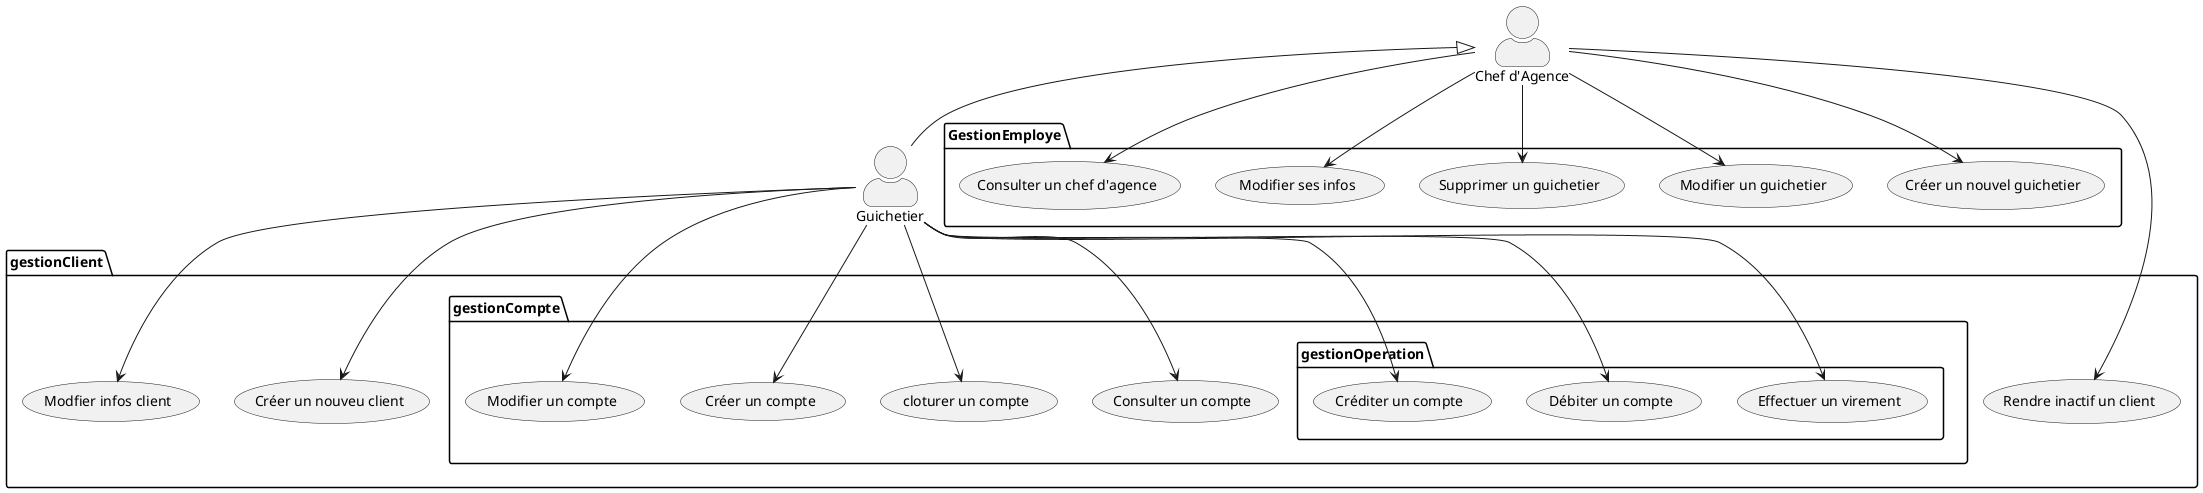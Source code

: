 @startuml
skinparam actorStyle awesome
"Chef d'Agence" as Admin
"Guichetier" as User

package GestionEmploye {
    "Consulter un guichetier" as (CGuich)
    "Créer un nouvel guichetier" as (CGuich)
    "Modifier un guichetier" as (MGuich)
    "Supprimer un guichetier" as (SGuich)
    "Modifier ses infos" as (MChef)
    "Consulter un chef d'agence" as (CChef)
}

package gestionClient {
    "Rendre inactif un client" as (RICpt)
    "Modfier infos client" as (MC)
    "Créer un nouveu client" as (CCli)
    
    package gestionCompte {
        "Consulter un compte" as (CCpt)
        "cloturer un compte" as (ClCpt)
        "Créer un compte" as (CrCpt)
        "Modifier un compte" as (MCpt)
        package gestionOperation {
            "Effectuer un virement" as (Vire)
            "Débiter un compte" as (DebCpt)
            "Créditer un compte" as (CredCpt)
        }
    }

}





:Admin: <|-- :User:

:User: --> (MC)
:User: --> (CCli)
:User: --> (CCpt)
:User: --> (DebCpt)
:User: --> (ClCpt)
:User: --> (CrCpt)
:User: --> (MCpt)
:User: --> (CredCpt)
:User: --> (Vire)

:Admin: --> (RICpt)
:Admin: --> (CGuich)
:Admin: --> (MGuich)
:Admin: --> (SGuich)
:Admin: --> (MChef)
:Admin: --> (CChef)


@enduml